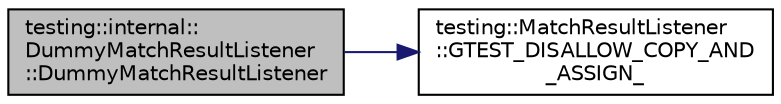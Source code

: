 digraph "testing::internal::DummyMatchResultListener::DummyMatchResultListener"
{
  edge [fontname="Helvetica",fontsize="10",labelfontname="Helvetica",labelfontsize="10"];
  node [fontname="Helvetica",fontsize="10",shape=record];
  rankdir="LR";
  Node0 [label="testing::internal::\lDummyMatchResultListener\l::DummyMatchResultListener",height=0.2,width=0.4,color="black", fillcolor="grey75", style="filled", fontcolor="black"];
  Node0 -> Node1 [color="midnightblue",fontsize="10",style="solid",fontname="Helvetica"];
  Node1 [label="testing::MatchResultListener\l::GTEST_DISALLOW_COPY_AND\l_ASSIGN_",height=0.2,width=0.4,color="black", fillcolor="white", style="filled",URL="$d7/d01/classtesting_1_1_match_result_listener.html#ad41af985b372f2d8394e01fd52a1e53d"];
}
